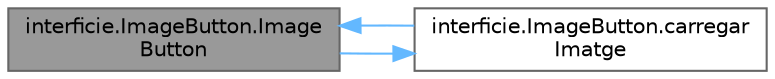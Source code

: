 digraph "interficie.ImageButton.ImageButton"
{
 // INTERACTIVE_SVG=YES
 // LATEX_PDF_SIZE
  bgcolor="transparent";
  edge [fontname=Helvetica,fontsize=10,labelfontname=Helvetica,labelfontsize=10];
  node [fontname=Helvetica,fontsize=10,shape=box,height=0.2,width=0.4];
  rankdir="LR";
  Node1 [id="Node000001",label="interficie.ImageButton.Image\lButton",height=0.2,width=0.4,color="gray40", fillcolor="grey60", style="filled", fontcolor="black",tooltip="Constructor que crea un botó amb text i una imatge de fons."];
  Node1 -> Node2 [id="edge1_Node000001_Node000002",color="steelblue1",style="solid",tooltip=" "];
  Node2 [id="Node000002",label="interficie.ImageButton.carregar\lImatge",height=0.2,width=0.4,color="grey40", fillcolor="white", style="filled",URL="$classinterficie_1_1_image_button.html#ae281e5784b12d014a266e3aae7e46ba2",tooltip="Carrega la imatge des de la ruta especificada."];
  Node2 -> Node1 [id="edge2_Node000002_Node000001",color="steelblue1",style="solid",tooltip=" "];
}

